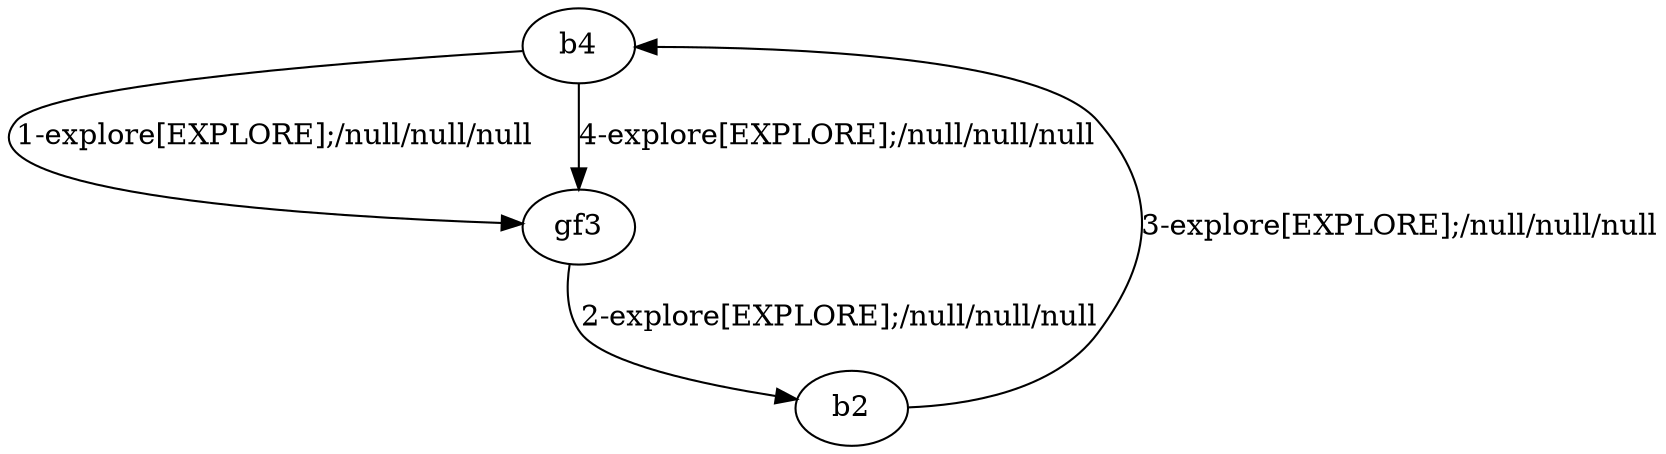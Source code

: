 # Total number of goals covered by this test: 2
# b2 --> b4
# gf3 --> b2

digraph g {
"b4" -> "gf3" [label = "1-explore[EXPLORE];/null/null/null"];
"gf3" -> "b2" [label = "2-explore[EXPLORE];/null/null/null"];
"b2" -> "b4" [label = "3-explore[EXPLORE];/null/null/null"];
"b4" -> "gf3" [label = "4-explore[EXPLORE];/null/null/null"];
}